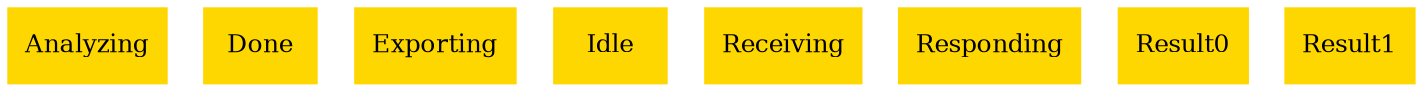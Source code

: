 digraph "graph" {
graph [fontsize=12]
node [fontsize=12]
edge [fontsize=12]
rankdir=TB;
"N0" [uuid="Analyzing", label="Analyzing", color="#ffd700", fontcolor = "#000000", shape = "box", style = "filled, solid"]
"N1" [uuid="Done", label="Done", color="#ffd700", fontcolor = "#000000", shape = "box", style = "filled, solid"]
"N2" [uuid="Exporting", label="Exporting", color="#ffd700", fontcolor = "#000000", shape = "box", style = "filled, solid"]
"N3" [uuid="Idle", label="Idle", color="#ffd700", fontcolor = "#000000", shape = "box", style = "filled, solid"]
"N4" [uuid="Receiving", label="Receiving", color="#ffd700", fontcolor = "#000000", shape = "box", style = "filled, solid"]
"N5" [uuid="Responding", label="Responding", color="#ffd700", fontcolor = "#000000", shape = "box", style = "filled, solid"]
"N6" [uuid="Result0", label="Result0", color="#ffd700", fontcolor = "#000000", shape = "box", style = "filled, solid"]
"N7" [uuid="Result1", label="Result1", color="#ffd700", fontcolor = "#000000", shape = "box", style = "filled, solid"]
}
